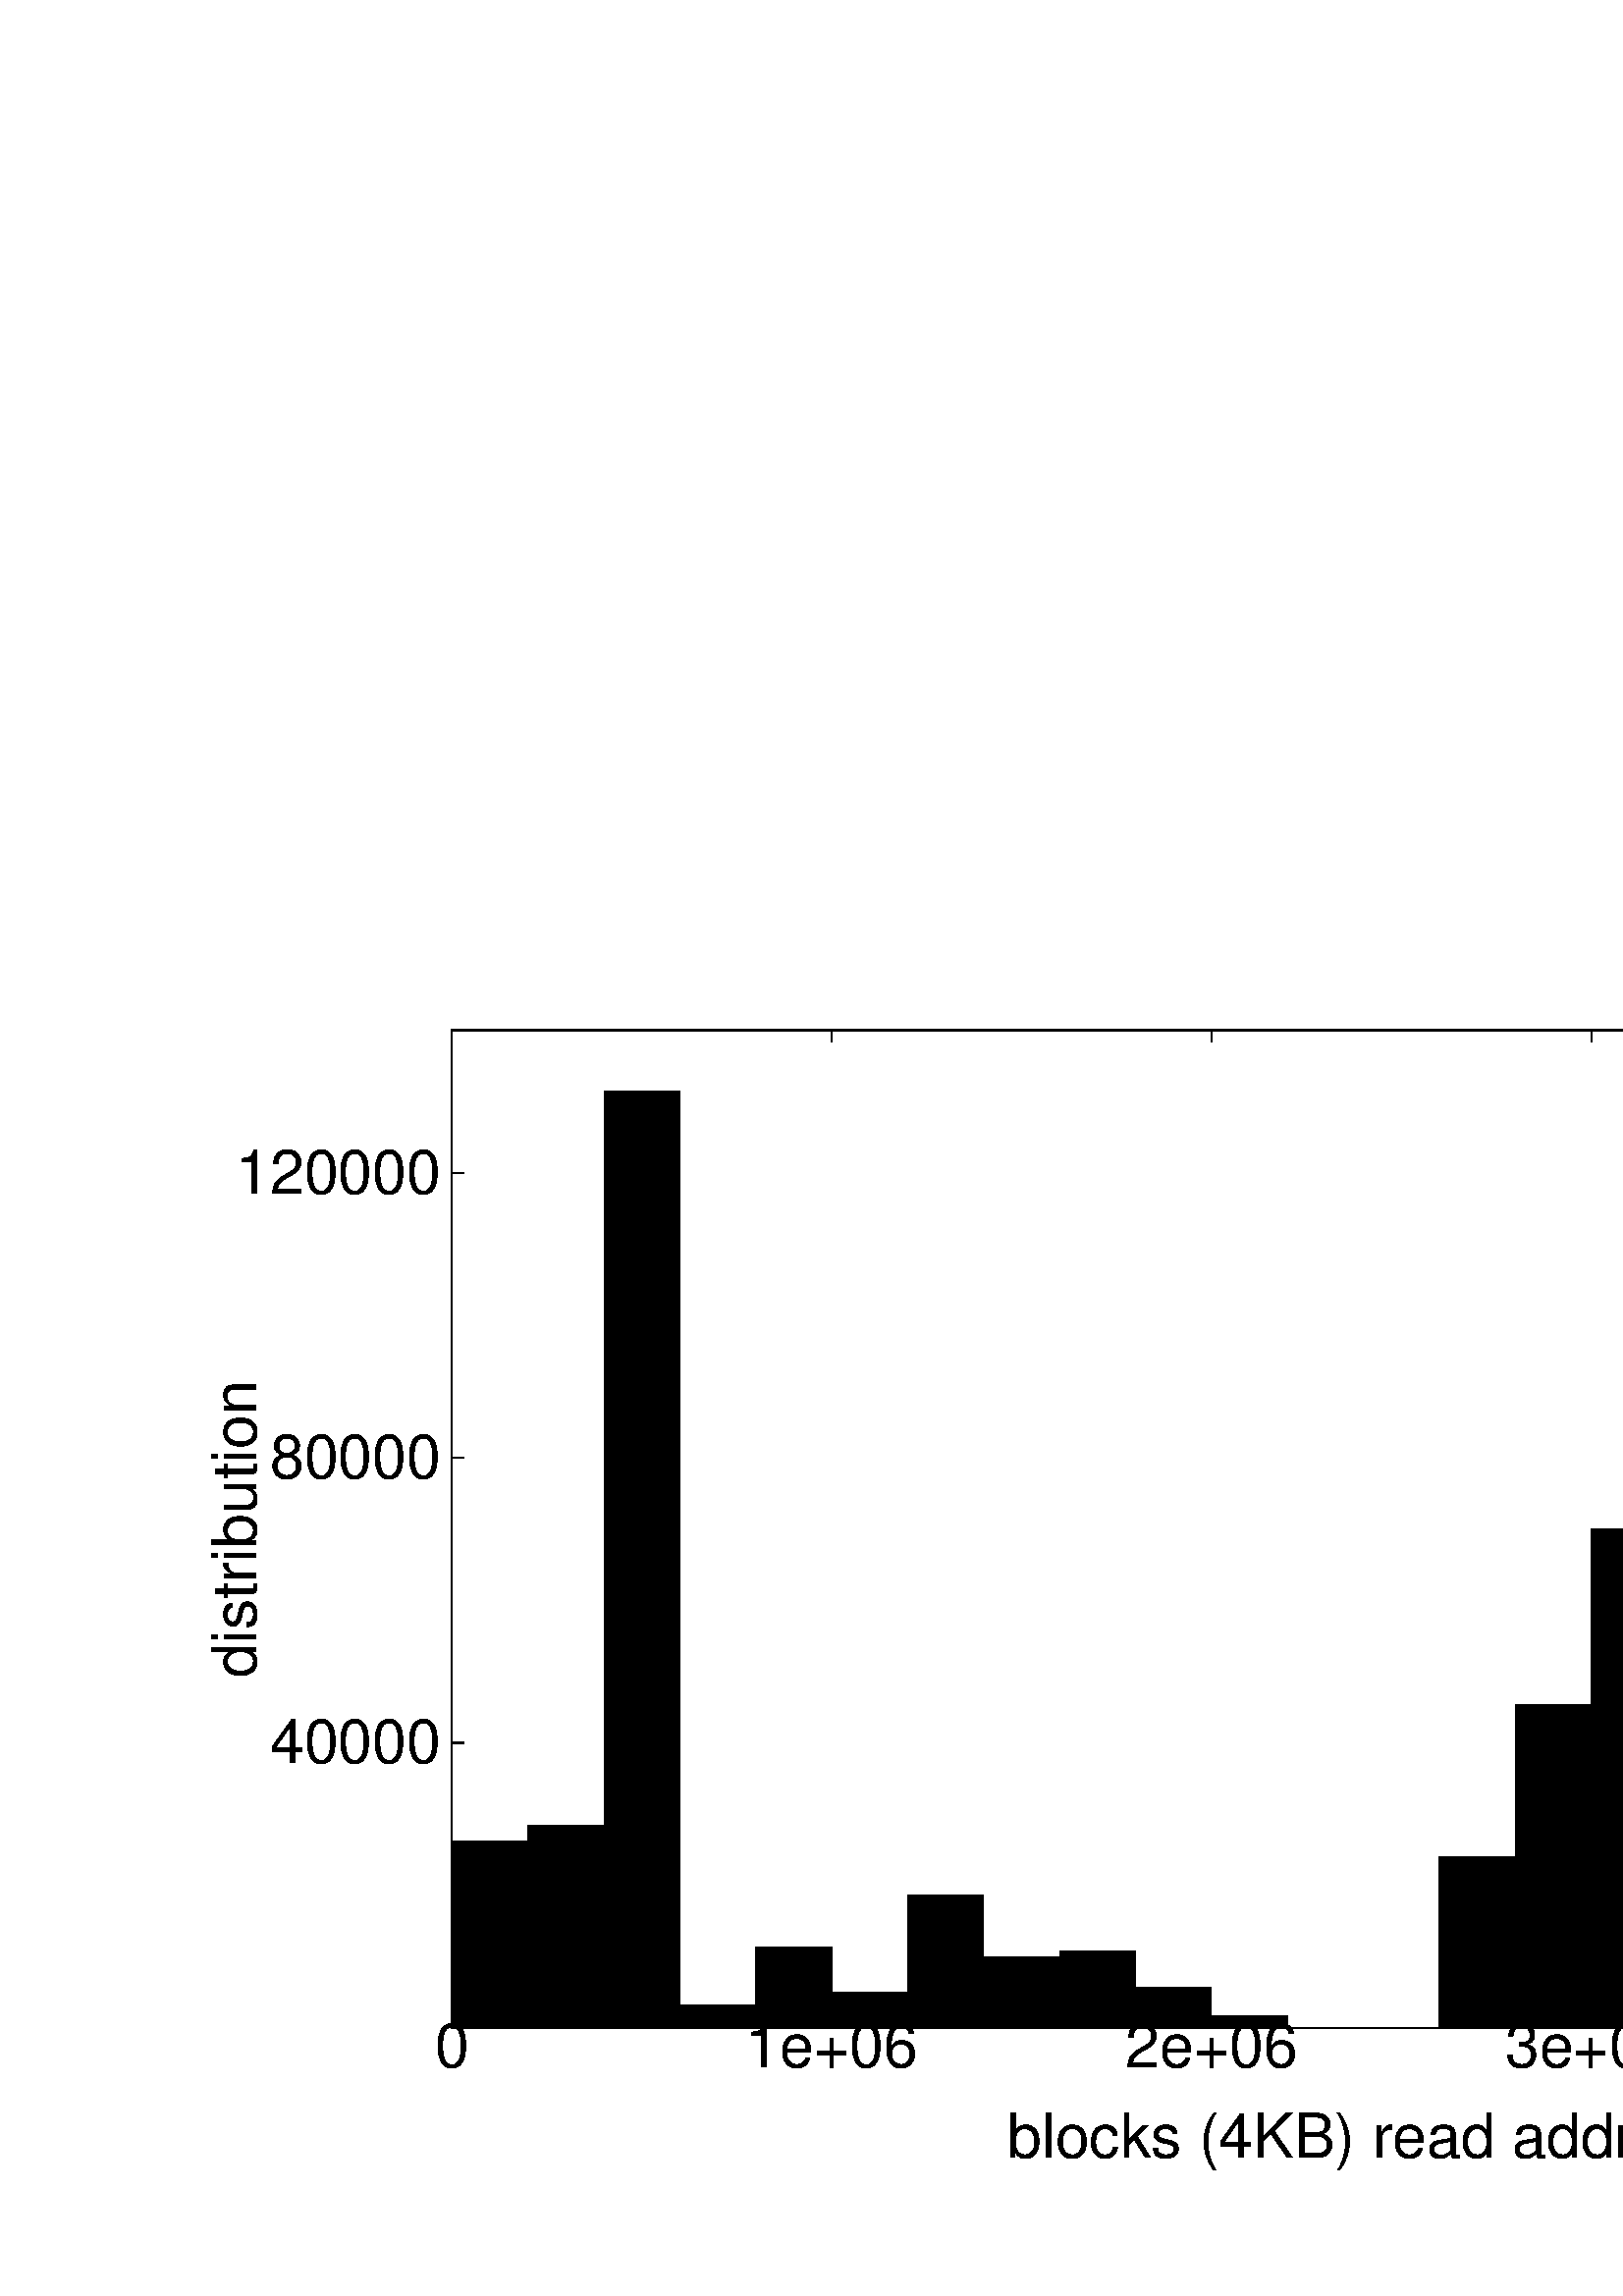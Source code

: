 %!PS-Adobe-2.0 EPSF-2.0
%%DocumentFonts: (atend)
%%BoundingBox: 50 50 947 498
%%EndComments
%%BeginProlog
/gnudict 256 dict def
gnudict begin
%
% The following true/false flags may be edited by hand if desired.
% The unit line width and grayscale image gamma correction may also be changed.
%
/Color false def
/Blacktext false def
/Solid false def
/Dashlength 1 def
/Landscape false def
/Level1 false def
/Rounded false def
/ClipToBoundingBox false def
/TransparentPatterns false def
/gnulinewidth 5.000 def
/userlinewidth gnulinewidth def
/Gamma 1.0 def
%
/vshift -46 def
/dl1 {
  10.0 Dashlength mul mul
  Rounded { currentlinewidth 0.75 mul sub dup 0 le { pop 0.01 } if } if
} def
/dl2 {
  10.0 Dashlength mul mul
  Rounded { currentlinewidth 0.75 mul add } if
} def
/hpt_ 31.5 def
/vpt_ 31.5 def
/hpt hpt_ def
/vpt vpt_ def
Level1 {} {
/SDict 10 dict def
systemdict /pdfmark known not {
  userdict /pdfmark systemdict /cleartomark get put
} if
SDict begin [
  /Title (webvm-block-read-appended-3.eps)
  /Subject (gnuplot plot)
  /Creator (gnuplot 4.4 patchlevel 3)
  /Author (sujesha)
%  /Producer (gnuplot)
%  /Keywords ()
  /CreationDate (Wed Dec 31 15:03:57 2014)
  /DOCINFO pdfmark
end
} ifelse
/doclip {
  ClipToBoundingBox {
    newpath 50 50 moveto 947 50 lineto 947 498 lineto 50 498 lineto closepath
    clip
  } if
} def
%
% Gnuplot Prolog Version 4.4 (August 2010)
%
%/SuppressPDFMark true def
%
/M {moveto} bind def
/L {lineto} bind def
/R {rmoveto} bind def
/V {rlineto} bind def
/N {newpath moveto} bind def
/Z {closepath} bind def
/C {setrgbcolor} bind def
/f {rlineto fill} bind def
/g {setgray} bind def
/Gshow {show} def   % May be redefined later in the file to support UTF-8
/vpt2 vpt 2 mul def
/hpt2 hpt 2 mul def
/Lshow {currentpoint stroke M 0 vshift R 
	Blacktext {gsave 0 setgray show grestore} {show} ifelse} def
/Rshow {currentpoint stroke M dup stringwidth pop neg vshift R
	Blacktext {gsave 0 setgray show grestore} {show} ifelse} def
/Cshow {currentpoint stroke M dup stringwidth pop -2 div vshift R 
	Blacktext {gsave 0 setgray show grestore} {show} ifelse} def
/UP {dup vpt_ mul /vpt exch def hpt_ mul /hpt exch def
  /hpt2 hpt 2 mul def /vpt2 vpt 2 mul def} def
/DL {Color {setrgbcolor Solid {pop []} if 0 setdash}
 {pop pop pop 0 setgray Solid {pop []} if 0 setdash} ifelse} def
/BL {stroke userlinewidth 2 mul setlinewidth
	Rounded {1 setlinejoin 1 setlinecap} if} def
/AL {stroke userlinewidth 2 div setlinewidth
	Rounded {1 setlinejoin 1 setlinecap} if} def
/UL {dup gnulinewidth mul /userlinewidth exch def
	dup 1 lt {pop 1} if 10 mul /udl exch def} def
/PL {stroke userlinewidth setlinewidth
	Rounded {1 setlinejoin 1 setlinecap} if} def
3.8 setmiterlimit
% Default Line colors
/LCw {1 1 1} def
/LCb {0 0 0} def
/LCa {0 0 0} def
/LC0 {1 0 0} def
/LC1 {0 1 0} def
/LC2 {0 0 1} def
/LC3 {1 0 1} def
/LC4 {0 1 1} def
/LC5 {1 1 0} def
/LC6 {0 0 0} def
/LC7 {1 0.3 0} def
/LC8 {0.5 0.5 0.5} def
% Default Line Types
/LTw {PL [] 1 setgray} def
/LTb {BL [] LCb DL} def
/LTa {AL [1 udl mul 2 udl mul] 0 setdash LCa setrgbcolor} def
/LT0 {PL [] LC0 DL} def
/LT1 {PL [4 dl1 2 dl2] LC1 DL} def
/LT2 {PL [2 dl1 3 dl2] LC2 DL} def
/LT3 {PL [1 dl1 1.5 dl2] LC3 DL} def
/LT4 {PL [6 dl1 2 dl2 1 dl1 2 dl2] LC4 DL} def
/LT5 {PL [3 dl1 3 dl2 1 dl1 3 dl2] LC5 DL} def
/LT6 {PL [2 dl1 2 dl2 2 dl1 6 dl2] LC6 DL} def
/LT7 {PL [1 dl1 2 dl2 6 dl1 2 dl2 1 dl1 2 dl2] LC7 DL} def
/LT8 {PL [2 dl1 2 dl2 2 dl1 2 dl2 2 dl1 2 dl2 2 dl1 4 dl2] LC8 DL} def
/Pnt {stroke [] 0 setdash gsave 1 setlinecap M 0 0 V stroke grestore} def
/Dia {stroke [] 0 setdash 2 copy vpt add M
  hpt neg vpt neg V hpt vpt neg V
  hpt vpt V hpt neg vpt V closepath stroke
  Pnt} def
/Pls {stroke [] 0 setdash vpt sub M 0 vpt2 V
  currentpoint stroke M
  hpt neg vpt neg R hpt2 0 V stroke
 } def
/Box {stroke [] 0 setdash 2 copy exch hpt sub exch vpt add M
  0 vpt2 neg V hpt2 0 V 0 vpt2 V
  hpt2 neg 0 V closepath stroke
  Pnt} def
/Crs {stroke [] 0 setdash exch hpt sub exch vpt add M
  hpt2 vpt2 neg V currentpoint stroke M
  hpt2 neg 0 R hpt2 vpt2 V stroke} def
/TriU {stroke [] 0 setdash 2 copy vpt 1.12 mul add M
  hpt neg vpt -1.62 mul V
  hpt 2 mul 0 V
  hpt neg vpt 1.62 mul V closepath stroke
  Pnt} def
/Star {2 copy Pls Crs} def
/BoxF {stroke [] 0 setdash exch hpt sub exch vpt add M
  0 vpt2 neg V hpt2 0 V 0 vpt2 V
  hpt2 neg 0 V closepath fill} def
/TriUF {stroke [] 0 setdash vpt 1.12 mul add M
  hpt neg vpt -1.62 mul V
  hpt 2 mul 0 V
  hpt neg vpt 1.62 mul V closepath fill} def
/TriD {stroke [] 0 setdash 2 copy vpt 1.12 mul sub M
  hpt neg vpt 1.62 mul V
  hpt 2 mul 0 V
  hpt neg vpt -1.62 mul V closepath stroke
  Pnt} def
/TriDF {stroke [] 0 setdash vpt 1.12 mul sub M
  hpt neg vpt 1.62 mul V
  hpt 2 mul 0 V
  hpt neg vpt -1.62 mul V closepath fill} def
/DiaF {stroke [] 0 setdash vpt add M
  hpt neg vpt neg V hpt vpt neg V
  hpt vpt V hpt neg vpt V closepath fill} def
/Pent {stroke [] 0 setdash 2 copy gsave
  translate 0 hpt M 4 {72 rotate 0 hpt L} repeat
  closepath stroke grestore Pnt} def
/PentF {stroke [] 0 setdash gsave
  translate 0 hpt M 4 {72 rotate 0 hpt L} repeat
  closepath fill grestore} def
/Circle {stroke [] 0 setdash 2 copy
  hpt 0 360 arc stroke Pnt} def
/CircleF {stroke [] 0 setdash hpt 0 360 arc fill} def
/C0 {BL [] 0 setdash 2 copy moveto vpt 90 450 arc} bind def
/C1 {BL [] 0 setdash 2 copy moveto
	2 copy vpt 0 90 arc closepath fill
	vpt 0 360 arc closepath} bind def
/C2 {BL [] 0 setdash 2 copy moveto
	2 copy vpt 90 180 arc closepath fill
	vpt 0 360 arc closepath} bind def
/C3 {BL [] 0 setdash 2 copy moveto
	2 copy vpt 0 180 arc closepath fill
	vpt 0 360 arc closepath} bind def
/C4 {BL [] 0 setdash 2 copy moveto
	2 copy vpt 180 270 arc closepath fill
	vpt 0 360 arc closepath} bind def
/C5 {BL [] 0 setdash 2 copy moveto
	2 copy vpt 0 90 arc
	2 copy moveto
	2 copy vpt 180 270 arc closepath fill
	vpt 0 360 arc} bind def
/C6 {BL [] 0 setdash 2 copy moveto
	2 copy vpt 90 270 arc closepath fill
	vpt 0 360 arc closepath} bind def
/C7 {BL [] 0 setdash 2 copy moveto
	2 copy vpt 0 270 arc closepath fill
	vpt 0 360 arc closepath} bind def
/C8 {BL [] 0 setdash 2 copy moveto
	2 copy vpt 270 360 arc closepath fill
	vpt 0 360 arc closepath} bind def
/C9 {BL [] 0 setdash 2 copy moveto
	2 copy vpt 270 450 arc closepath fill
	vpt 0 360 arc closepath} bind def
/C10 {BL [] 0 setdash 2 copy 2 copy moveto vpt 270 360 arc closepath fill
	2 copy moveto
	2 copy vpt 90 180 arc closepath fill
	vpt 0 360 arc closepath} bind def
/C11 {BL [] 0 setdash 2 copy moveto
	2 copy vpt 0 180 arc closepath fill
	2 copy moveto
	2 copy vpt 270 360 arc closepath fill
	vpt 0 360 arc closepath} bind def
/C12 {BL [] 0 setdash 2 copy moveto
	2 copy vpt 180 360 arc closepath fill
	vpt 0 360 arc closepath} bind def
/C13 {BL [] 0 setdash 2 copy moveto
	2 copy vpt 0 90 arc closepath fill
	2 copy moveto
	2 copy vpt 180 360 arc closepath fill
	vpt 0 360 arc closepath} bind def
/C14 {BL [] 0 setdash 2 copy moveto
	2 copy vpt 90 360 arc closepath fill
	vpt 0 360 arc} bind def
/C15 {BL [] 0 setdash 2 copy vpt 0 360 arc closepath fill
	vpt 0 360 arc closepath} bind def
/Rec {newpath 4 2 roll moveto 1 index 0 rlineto 0 exch rlineto
	neg 0 rlineto closepath} bind def
/Square {dup Rec} bind def
/Bsquare {vpt sub exch vpt sub exch vpt2 Square} bind def
/S0 {BL [] 0 setdash 2 copy moveto 0 vpt rlineto BL Bsquare} bind def
/S1 {BL [] 0 setdash 2 copy vpt Square fill Bsquare} bind def
/S2 {BL [] 0 setdash 2 copy exch vpt sub exch vpt Square fill Bsquare} bind def
/S3 {BL [] 0 setdash 2 copy exch vpt sub exch vpt2 vpt Rec fill Bsquare} bind def
/S4 {BL [] 0 setdash 2 copy exch vpt sub exch vpt sub vpt Square fill Bsquare} bind def
/S5 {BL [] 0 setdash 2 copy 2 copy vpt Square fill
	exch vpt sub exch vpt sub vpt Square fill Bsquare} bind def
/S6 {BL [] 0 setdash 2 copy exch vpt sub exch vpt sub vpt vpt2 Rec fill Bsquare} bind def
/S7 {BL [] 0 setdash 2 copy exch vpt sub exch vpt sub vpt vpt2 Rec fill
	2 copy vpt Square fill Bsquare} bind def
/S8 {BL [] 0 setdash 2 copy vpt sub vpt Square fill Bsquare} bind def
/S9 {BL [] 0 setdash 2 copy vpt sub vpt vpt2 Rec fill Bsquare} bind def
/S10 {BL [] 0 setdash 2 copy vpt sub vpt Square fill 2 copy exch vpt sub exch vpt Square fill
	Bsquare} bind def
/S11 {BL [] 0 setdash 2 copy vpt sub vpt Square fill 2 copy exch vpt sub exch vpt2 vpt Rec fill
	Bsquare} bind def
/S12 {BL [] 0 setdash 2 copy exch vpt sub exch vpt sub vpt2 vpt Rec fill Bsquare} bind def
/S13 {BL [] 0 setdash 2 copy exch vpt sub exch vpt sub vpt2 vpt Rec fill
	2 copy vpt Square fill Bsquare} bind def
/S14 {BL [] 0 setdash 2 copy exch vpt sub exch vpt sub vpt2 vpt Rec fill
	2 copy exch vpt sub exch vpt Square fill Bsquare} bind def
/S15 {BL [] 0 setdash 2 copy Bsquare fill Bsquare} bind def
/D0 {gsave translate 45 rotate 0 0 S0 stroke grestore} bind def
/D1 {gsave translate 45 rotate 0 0 S1 stroke grestore} bind def
/D2 {gsave translate 45 rotate 0 0 S2 stroke grestore} bind def
/D3 {gsave translate 45 rotate 0 0 S3 stroke grestore} bind def
/D4 {gsave translate 45 rotate 0 0 S4 stroke grestore} bind def
/D5 {gsave translate 45 rotate 0 0 S5 stroke grestore} bind def
/D6 {gsave translate 45 rotate 0 0 S6 stroke grestore} bind def
/D7 {gsave translate 45 rotate 0 0 S7 stroke grestore} bind def
/D8 {gsave translate 45 rotate 0 0 S8 stroke grestore} bind def
/D9 {gsave translate 45 rotate 0 0 S9 stroke grestore} bind def
/D10 {gsave translate 45 rotate 0 0 S10 stroke grestore} bind def
/D11 {gsave translate 45 rotate 0 0 S11 stroke grestore} bind def
/D12 {gsave translate 45 rotate 0 0 S12 stroke grestore} bind def
/D13 {gsave translate 45 rotate 0 0 S13 stroke grestore} bind def
/D14 {gsave translate 45 rotate 0 0 S14 stroke grestore} bind def
/D15 {gsave translate 45 rotate 0 0 S15 stroke grestore} bind def
/DiaE {stroke [] 0 setdash vpt add M
  hpt neg vpt neg V hpt vpt neg V
  hpt vpt V hpt neg vpt V closepath stroke} def
/BoxE {stroke [] 0 setdash exch hpt sub exch vpt add M
  0 vpt2 neg V hpt2 0 V 0 vpt2 V
  hpt2 neg 0 V closepath stroke} def
/TriUE {stroke [] 0 setdash vpt 1.12 mul add M
  hpt neg vpt -1.62 mul V
  hpt 2 mul 0 V
  hpt neg vpt 1.62 mul V closepath stroke} def
/TriDE {stroke [] 0 setdash vpt 1.12 mul sub M
  hpt neg vpt 1.62 mul V
  hpt 2 mul 0 V
  hpt neg vpt -1.62 mul V closepath stroke} def
/PentE {stroke [] 0 setdash gsave
  translate 0 hpt M 4 {72 rotate 0 hpt L} repeat
  closepath stroke grestore} def
/CircE {stroke [] 0 setdash 
  hpt 0 360 arc stroke} def
/Opaque {gsave closepath 1 setgray fill grestore 0 setgray closepath} def
/DiaW {stroke [] 0 setdash vpt add M
  hpt neg vpt neg V hpt vpt neg V
  hpt vpt V hpt neg vpt V Opaque stroke} def
/BoxW {stroke [] 0 setdash exch hpt sub exch vpt add M
  0 vpt2 neg V hpt2 0 V 0 vpt2 V
  hpt2 neg 0 V Opaque stroke} def
/TriUW {stroke [] 0 setdash vpt 1.12 mul add M
  hpt neg vpt -1.62 mul V
  hpt 2 mul 0 V
  hpt neg vpt 1.62 mul V Opaque stroke} def
/TriDW {stroke [] 0 setdash vpt 1.12 mul sub M
  hpt neg vpt 1.62 mul V
  hpt 2 mul 0 V
  hpt neg vpt -1.62 mul V Opaque stroke} def
/PentW {stroke [] 0 setdash gsave
  translate 0 hpt M 4 {72 rotate 0 hpt L} repeat
  Opaque stroke grestore} def
/CircW {stroke [] 0 setdash 
  hpt 0 360 arc Opaque stroke} def
/BoxFill {gsave Rec 1 setgray fill grestore} def
/Density {
  /Fillden exch def
  currentrgbcolor
  /ColB exch def /ColG exch def /ColR exch def
  /ColR ColR Fillden mul Fillden sub 1 add def
  /ColG ColG Fillden mul Fillden sub 1 add def
  /ColB ColB Fillden mul Fillden sub 1 add def
  ColR ColG ColB setrgbcolor} def
/BoxColFill {gsave Rec PolyFill} def
/PolyFill {gsave Density fill grestore grestore} def
/h {rlineto rlineto rlineto gsave closepath fill grestore} bind def
%
% PostScript Level 1 Pattern Fill routine for rectangles
% Usage: x y w h s a XX PatternFill
%	x,y = lower left corner of box to be filled
%	w,h = width and height of box
%	  a = angle in degrees between lines and x-axis
%	 XX = 0/1 for no/yes cross-hatch
%
/PatternFill {gsave /PFa [ 9 2 roll ] def
  PFa 0 get PFa 2 get 2 div add PFa 1 get PFa 3 get 2 div add translate
  PFa 2 get -2 div PFa 3 get -2 div PFa 2 get PFa 3 get Rec
  gsave 1 setgray fill grestore clip
  currentlinewidth 0.5 mul setlinewidth
  /PFs PFa 2 get dup mul PFa 3 get dup mul add sqrt def
  0 0 M PFa 5 get rotate PFs -2 div dup translate
  0 1 PFs PFa 4 get div 1 add floor cvi
	{PFa 4 get mul 0 M 0 PFs V} for
  0 PFa 6 get ne {
	0 1 PFs PFa 4 get div 1 add floor cvi
	{PFa 4 get mul 0 2 1 roll M PFs 0 V} for
 } if
  stroke grestore} def
%
/languagelevel where
 {pop languagelevel} {1} ifelse
 2 lt
	{/InterpretLevel1 true def}
	{/InterpretLevel1 Level1 def}
 ifelse
%
% PostScript level 2 pattern fill definitions
%
/Level2PatternFill {
/Tile8x8 {/PaintType 2 /PatternType 1 /TilingType 1 /BBox [0 0 8 8] /XStep 8 /YStep 8}
	bind def
/KeepColor {currentrgbcolor [/Pattern /DeviceRGB] setcolorspace} bind def
<< Tile8x8
 /PaintProc {0.5 setlinewidth pop 0 0 M 8 8 L 0 8 M 8 0 L stroke} 
>> matrix makepattern
/Pat1 exch def
<< Tile8x8
 /PaintProc {0.5 setlinewidth pop 0 0 M 8 8 L 0 8 M 8 0 L stroke
	0 4 M 4 8 L 8 4 L 4 0 L 0 4 L stroke}
>> matrix makepattern
/Pat2 exch def
<< Tile8x8
 /PaintProc {0.5 setlinewidth pop 0 0 M 0 8 L
	8 8 L 8 0 L 0 0 L fill}
>> matrix makepattern
/Pat3 exch def
<< Tile8x8
 /PaintProc {0.5 setlinewidth pop -4 8 M 8 -4 L
	0 12 M 12 0 L stroke}
>> matrix makepattern
/Pat4 exch def
<< Tile8x8
 /PaintProc {0.5 setlinewidth pop -4 0 M 8 12 L
	0 -4 M 12 8 L stroke}
>> matrix makepattern
/Pat5 exch def
<< Tile8x8
 /PaintProc {0.5 setlinewidth pop -2 8 M 4 -4 L
	0 12 M 8 -4 L 4 12 M 10 0 L stroke}
>> matrix makepattern
/Pat6 exch def
<< Tile8x8
 /PaintProc {0.5 setlinewidth pop -2 0 M 4 12 L
	0 -4 M 8 12 L 4 -4 M 10 8 L stroke}
>> matrix makepattern
/Pat7 exch def
<< Tile8x8
 /PaintProc {0.5 setlinewidth pop 8 -2 M -4 4 L
	12 0 M -4 8 L 12 4 M 0 10 L stroke}
>> matrix makepattern
/Pat8 exch def
<< Tile8x8
 /PaintProc {0.5 setlinewidth pop 0 -2 M 12 4 L
	-4 0 M 12 8 L -4 4 M 8 10 L stroke}
>> matrix makepattern
/Pat9 exch def
/Pattern1 {PatternBgnd KeepColor Pat1 setpattern} bind def
/Pattern2 {PatternBgnd KeepColor Pat2 setpattern} bind def
/Pattern3 {PatternBgnd KeepColor Pat3 setpattern} bind def
/Pattern4 {PatternBgnd KeepColor Landscape {Pat5} {Pat4} ifelse setpattern} bind def
/Pattern5 {PatternBgnd KeepColor Landscape {Pat4} {Pat5} ifelse setpattern} bind def
/Pattern6 {PatternBgnd KeepColor Landscape {Pat9} {Pat6} ifelse setpattern} bind def
/Pattern7 {PatternBgnd KeepColor Landscape {Pat8} {Pat7} ifelse setpattern} bind def
} def
%
%
%End of PostScript Level 2 code
%
/PatternBgnd {
  TransparentPatterns {} {gsave 1 setgray fill grestore} ifelse
} def
%
% Substitute for Level 2 pattern fill codes with
% grayscale if Level 2 support is not selected.
%
/Level1PatternFill {
/Pattern1 {0.250 Density} bind def
/Pattern2 {0.500 Density} bind def
/Pattern3 {0.750 Density} bind def
/Pattern4 {0.125 Density} bind def
/Pattern5 {0.375 Density} bind def
/Pattern6 {0.625 Density} bind def
/Pattern7 {0.875 Density} bind def
} def
%
% Now test for support of Level 2 code
%
Level1 {Level1PatternFill} {Level2PatternFill} ifelse
%
/Symbol-Oblique /Symbol findfont [1 0 .167 1 0 0] makefont
dup length dict begin {1 index /FID eq {pop pop} {def} ifelse} forall
currentdict end definefont pop
/MFshow {
   { dup 5 get 3 ge
     { 5 get 3 eq {gsave} {grestore} ifelse }
     {dup dup 0 get findfont exch 1 get scalefont setfont
     [ currentpoint ] exch dup 2 get 0 exch R dup 5 get 2 ne {dup dup 6
     get exch 4 get {Gshow} {stringwidth pop 0 R} ifelse }if dup 5 get 0 eq
     {dup 3 get {2 get neg 0 exch R pop} {pop aload pop M} ifelse} {dup 5
     get 1 eq {dup 2 get exch dup 3 get exch 6 get stringwidth pop -2 div
     dup 0 R} {dup 6 get stringwidth pop -2 div 0 R 6 get
     show 2 index {aload pop M neg 3 -1 roll neg R pop pop} {pop pop pop
     pop aload pop M} ifelse }ifelse }ifelse }
     ifelse }
   forall} def
/Gswidth {dup type /stringtype eq {stringwidth} {pop (n) stringwidth} ifelse} def
/MFwidth {0 exch { dup 5 get 3 ge { 5 get 3 eq { 0 } { pop } ifelse }
 {dup 3 get{dup dup 0 get findfont exch 1 get scalefont setfont
     6 get Gswidth pop add} {pop} ifelse} ifelse} forall} def
/MLshow { currentpoint stroke M
  0 exch R
  Blacktext {gsave 0 setgray MFshow grestore} {MFshow} ifelse } bind def
/MRshow { currentpoint stroke M
  exch dup MFwidth neg 3 -1 roll R
  Blacktext {gsave 0 setgray MFshow grestore} {MFshow} ifelse } bind def
/MCshow { currentpoint stroke M
  exch dup MFwidth -2 div 3 -1 roll R
  Blacktext {gsave 0 setgray MFshow grestore} {MFshow} ifelse } bind def
/XYsave    { [( ) 1 2 true false 3 ()] } bind def
/XYrestore { [( ) 1 2 true false 4 ()] } bind def
end
%%EndProlog
gnudict begin
gsave
doclip
50 50 translate
0.050 0.050 scale
0 setgray
newpath
(Helvetica) findfont 140 scalefont setfont
gsave % colour palette begin
/maxcolors 64 def
/HSV2RGB {  exch dup 0.0 eq {pop exch pop dup dup} % achromatic gray
  { /HSVs exch def /HSVv exch def 6.0 mul dup floor dup 3 1 roll sub
     /HSVf exch def /HSVi exch cvi def /HSVp HSVv 1.0 HSVs sub mul def
	 /HSVq HSVv 1.0 HSVs HSVf mul sub mul def 
	 /HSVt HSVv 1.0 HSVs 1.0 HSVf sub mul sub mul def
	 /HSVi HSVi 6 mod def 0 HSVi eq {HSVv HSVt HSVp}
	 {1 HSVi eq {HSVq HSVv HSVp}{2 HSVi eq {HSVp HSVv HSVt}
	 {3 HSVi eq {HSVp HSVq HSVv}{4 HSVi eq {HSVt HSVp HSVv}
	 {HSVv HSVp HSVq} ifelse} ifelse} ifelse} ifelse} ifelse
  } ifelse} def
/Constrain {
  dup 0 lt {0 exch pop}{dup 1 gt {1 exch pop} if} ifelse} def
/YIQ2RGB {
  3 copy -1.702 mul exch -1.105 mul add add Constrain 4 1 roll
  3 copy -0.647 mul exch -0.272 mul add add Constrain 5 1 roll
  0.621 mul exch -0.956 mul add add Constrain 3 1 roll } def
/CMY2RGB {  1 exch sub exch 1 exch sub 3 2 roll 1 exch sub 3 1 roll exch } def
/XYZ2RGB {  3 copy -0.902 mul exch -0.119 mul add exch 0.059 mul exch add
  Constrain 4 1 roll 3 copy -0.028 mul exch 1.999 mul add exch
  -0.984 mul add Constrain 5 1 roll -0.289 mul exch -0.534 mul add
  exch 1.91 mul exch add Constrain 3 1 roll} def
/SelectSpace {ColorSpace (HSV) eq {HSV2RGB}{ColorSpace (XYZ) eq {
  XYZ2RGB}{ColorSpace (CMY) eq {CMY2RGB}{ColorSpace (YIQ) eq {YIQ2RGB}
  if} ifelse} ifelse} ifelse} def
/InterpolatedColor true def
/grayindex {/gidx 0 def
  {GrayA gidx get grayv ge {exit} if /gidx gidx 1 add def} loop} def
/dgdx {grayv GrayA gidx get sub GrayA gidx 1 sub get
  GrayA gidx get sub div} def 
/redvalue {RedA gidx get RedA gidx 1 sub get
  RedA gidx get sub dgdxval mul add} def
/greenvalue {GreenA gidx get GreenA gidx 1 sub get
  GreenA gidx get sub dgdxval mul add} def
/bluevalue {BlueA gidx get BlueA gidx 1 sub get
  BlueA gidx get sub dgdxval mul add} def
/interpolate {
  grayindex grayv GrayA gidx get sub abs 1e-5 le
    {RedA gidx get GreenA gidx get BlueA gidx get}
    {/dgdxval dgdx def redvalue greenvalue bluevalue} ifelse} def
/GrayA [0 .0159 .0317 .0476 .0635 .0794 .0952 .1111 .127 .1429 .1587 .1746 
  .1905 .2063 .2222 .2381 .254 .2698 .2857 .3016 .3175 .3333 .3492 .3651 
  .381 .3968 .4127 .4286 .4444 .4603 .4762 .4921 .5079 .5238 .5397 .5556 
  .5714 .5873 .6032 .619 .6349 .6508 .6667 .6825 .6984 .7143 .7302 .746 
  .7619 .7778 .7937 .8095 .8254 .8413 .8571 .873 .8889 .9048 .9206 .9365 
  .9524 .9683 .9841 1 ] def
/RedA [.057 .0642 .0715 .0787 .086 .0932 .1004 .1077 .1187 .1559 .1932 
  .2305 .2677 .305 .3423 .3795 .4168 .4541 .4914 .5286 .5659 .6032 .6404 
  .6777 .7054 .7172 .7289 .7406 .7524 .7641 .7759 .7876 .7994 .8111 .8229 
  .8346 .8464 .8581 .8698 .8816 .8627 .8254 .7882 .7509 .7136 .6764 .6391 
  .6018 .5645 .5273 .49 .4527 .4155 .3782 .3409 .3037 .2824 .2634 .2444 
  .2254 .2065 .1875 .1685 .1495 ] def
/GreenA [.057 .0642 .0715 .0787 .086 .0932 .1004 .1077 .1187 .1559 .1932 
  .2305 .2677 .305 .3423 .3795 .4168 .4541 .4914 .5286 .5659 .6032 .6404 
  .6777 .7054 .7172 .7289 .7406 .7524 .7641 .7759 .7876 .7994 .8111 .8229 
  .8346 .8464 .8581 .8698 .8816 .8627 .8254 .7882 .7509 .7136 .6764 .6391 
  .6018 .5645 .5273 .49 .4527 .4155 .3782 .3409 .3037 .2824 .2634 .2444 
  .2254 .2065 .1875 .1685 .1495 ] def
/BlueA [.057 .0642 .0715 .0787 .086 .0932 .1004 .1077 .1187 .1559 .1932 
  .2305 .2677 .305 .3423 .3795 .4168 .4541 .4914 .5286 .5659 .6032 .6404 
  .6777 .7054 .7172 .7289 .7406 .7524 .7641 .7759 .7876 .7994 .8111 .8229 
  .8346 .8464 .8581 .8698 .8816 .8627 .8254 .7882 .7509 .7136 .6764 .6391 
  .6018 .5645 .5273 .49 .4527 .4155 .3782 .3409 .3037 .2824 .2634 .2444 
  .2254 .2065 .1875 .1685 .1495 ] def
/pm3dround {maxcolors 0 gt {dup 1 ge
	{pop 1} {maxcolors mul floor maxcolors 1 sub div} ifelse} if} def
/pm3dGamma 1.0 1.5 Gamma mul div def
/ColorSpace (RGB) def
Color InterpolatedColor or { % COLOUR vs. GRAY map
  InterpolatedColor { %% Interpolation vs. RGB-Formula
    /g {stroke pm3dround /grayv exch def interpolate
        SelectSpace setrgbcolor} bind def
  }{
  /g {stroke pm3dround dup cF7 Constrain exch dup cF5 Constrain exch cF15 Constrain 
       SelectSpace setrgbcolor} bind def
  } ifelse
}{
  /g {stroke pm3dround pm3dGamma exp setgray} bind def
} ifelse
1.000 UL
LTb
2314 3057 M
88 0 V
13837 0 R
-88 0 V
stroke
2230 3057 M
[ [(Helvetica) 450.0 0.0 true true 0 (40000)]
] -150.0 MRshow
1.000 UL
LTb
2314 5148 M
88 0 V
13837 0 R
-88 0 V
stroke
2230 5148 M
[ [(Helvetica) 450.0 0.0 true true 0 (80000)]
] -150.0 MRshow
1.000 UL
LTb
2314 7239 M
88 0 V
13837 0 R
-88 0 V
stroke
2230 7239 M
[ [(Helvetica) 450.0 0.0 true true 0 (120000)]
] -150.0 MRshow
1.000 UL
LTb
2314 966 M
0 88 V
0 7230 R
0 -88 V
stroke
2314 826 M
[ [(Helvetica) 450.0 0.0 true true 0 (0)]
] -150.0 MCshow
1.000 UL
LTb
5099 966 M
0 88 V
0 7230 R
0 -88 V
stroke
5099 826 M
[ [(Helvetica) 450.0 0.0 true true 0 (1e+06)]
] -150.0 MCshow
1.000 UL
LTb
7884 966 M
0 88 V
0 7230 R
0 -88 V
stroke
7884 826 M
[ [(Helvetica) 450.0 0.0 true true 0 (2e+06)]
] -150.0 MCshow
1.000 UL
LTb
10669 966 M
0 88 V
0 7230 R
0 -88 V
stroke
10669 826 M
[ [(Helvetica) 450.0 0.0 true true 0 (3e+06)]
] -150.0 MCshow
1.000 UL
LTb
13454 966 M
0 88 V
0 7230 R
0 -88 V
stroke
13454 826 M
[ [(Helvetica) 450.0 0.0 true true 0 (4e+06)]
] -150.0 MCshow
1.000 UL
LTb
16239 966 M
0 88 V
0 7230 R
0 -88 V
stroke
16239 826 M
[ [(Helvetica) 450.0 0.0 true true 0 (5e+06)]
] -150.0 MCshow
1.000 UL
LTb
1.000 UL
LTb
2314 8284 N
0 -7318 V
13925 0 V
0 7318 V
-13925 0 V
Z stroke
LCb setrgbcolor
732 4625 M
currentpoint gsave translate 90 rotate 0 0 moveto
[ [(Helvetica) 450.0 0.0 true true 0 (distribution)]
] -150.0 MCshow
grestore
LTb
LCb setrgbcolor
9276 166 M
[ [(Helvetica) 450.0 0.0 true true 0 (blocks \(4KB\) read addresses)]
] -150.0 MCshow
LTb
1.000 UP
1.000 UL
LTb
% Begin plot #1
1.000 UL
LT0
gsave 2315 966 N 0 0 V 0 1369 V 557 0 V 0 -1369 V 1 PolyFill
2315 966 M
0 1369 V
557 0 V
0 -1369 V
% End plot #1
% Begin plot #2
stroke
0.500 UL
LT0
2315 966 M
0 1369 V
557 0 V
0 -1369 V
-557 0 V
% End plot #2
% Begin plot #3
stroke
1.000 UL
LT2
gsave 2872 966 N 0 0 V 0 1485 V 557 0 V 0 -1485 V 1 PolyFill
2872 966 M
0 1485 V
557 0 V
0 -1485 V
% End plot #3
% Begin plot #4
stroke
0.500 UL
LT0
2872 966 M
0 1485 V
557 0 V
0 -1485 V
-557 0 V
% End plot #4
% Begin plot #5
stroke
1.000 UL
LT4
gsave 3429 966 N 0 0 V 0 6869 V 557 0 V 0 -6869 V 1 PolyFill
3429 966 M
0 6869 V
557 0 V
0 -6869 V
% End plot #5
% Begin plot #6
stroke
0.500 UL
LT0
3429 966 M
0 6869 V
557 0 V
0 -6869 V
-557 0 V
% End plot #6
% Begin plot #7
stroke
1.000 UL
LT6
gsave 3986 966 N 0 0 V 0 172 V 557 0 V 0 -172 V 1 PolyFill
3986 966 M
0 172 V
557 0 V
0 -172 V
% End plot #7
% Begin plot #8
stroke
0.500 UL
LT0
3986 966 M
0 172 V
557 0 V
0 -172 V
-557 0 V
% End plot #8
% Begin plot #9
stroke
1.000 UL
LT8
gsave 4543 966 N 0 0 V 0 595 V 556 0 V 0 -595 V 1 PolyFill
4543 966 M
0 595 V
556 0 V
0 -595 V
% End plot #9
% Begin plot #10
stroke
0.500 UL
LT0
4543 966 M
0 595 V
556 0 V
0 -595 V
-556 0 V
% End plot #10
% Begin plot #11
stroke
1.000 UL
LT1
gsave 5099 966 N 0 0 V 0 265 V 557 0 V 0 -265 V 1 PolyFill
5099 966 M
0 265 V
557 0 V
0 -265 V
% End plot #11
% Begin plot #12
stroke
0.500 UL
LT0
5099 966 M
0 265 V
557 0 V
0 -265 V
-557 0 V
% End plot #12
% Begin plot #13
stroke
1.000 UL
LT3
gsave 5656 966 N 0 0 V 0 972 V 557 0 V 0 -972 V 1 PolyFill
5656 966 M
0 972 V
557 0 V
0 -972 V
% End plot #13
% Begin plot #14
stroke
0.500 UL
LT0
5656 966 M
0 972 V
557 0 V
0 -972 V
-557 0 V
% End plot #14
% Begin plot #15
stroke
1.000 UL
LT5
gsave 6213 966 N 0 0 V 0 520 V 557 0 V 0 -520 V 1 PolyFill
6213 966 M
0 520 V
557 0 V
0 -520 V
% End plot #15
% Begin plot #16
stroke
0.500 UL
LT0
6213 966 M
0 520 V
557 0 V
0 -520 V
-557 0 V
% End plot #16
% Begin plot #17
stroke
1.000 UL
LT7
gsave 6770 966 N 0 0 V 0 565 V 557 0 V 0 -565 V 1 PolyFill
6770 966 M
0 565 V
557 0 V
0 -565 V
% End plot #17
% Begin plot #18
stroke
0.500 UL
LT0
6770 966 M
0 565 V
557 0 V
0 -565 V
-557 0 V
% End plot #18
% Begin plot #19
stroke
1.000 UL
LT0
gsave 7327 966 N 0 0 V 0 300 V 556 0 V 0 -300 V 1 PolyFill
7327 966 M
0 300 V
556 0 V
0 -300 V
% End plot #19
% Begin plot #20
stroke
0.500 UL
LT0
7327 966 M
0 300 V
556 0 V
0 -300 V
-556 0 V
% End plot #20
% Begin plot #21
stroke
1.000 UL
LT2
gsave 7883 966 N 0 0 V 0 89 V 557 0 V 0 -89 V 1 PolyFill
7883 966 M
0 89 V
557 0 V
0 -89 V
% End plot #21
% Begin plot #22
stroke
0.500 UL
LT0
7883 966 M
0 89 V
557 0 V
0 -89 V
-557 0 V
% End plot #22
% Begin plot #23
stroke
1.000 UL
LT4
gsave 8440 966 N 0 0 V 0 0 V 557 0 V 0 0 V 1 PolyFill
8440 966 M
557 0 V
% End plot #23
% Begin plot #24
stroke
0.500 UL
LT0
8440 966 M
557 0 V
-557 0 V
% End plot #24
% Begin plot #25
stroke
1.000 UL
LT6
gsave 8997 966 N 0 0 V 0 0 V 557 0 V 0 0 V 1 PolyFill
8997 966 M
557 0 V
% End plot #25
% Begin plot #26
stroke
0.500 UL
LT0
8997 966 M
557 0 V
-557 0 V
% End plot #26
% Begin plot #27
stroke
1.000 UL
LT8
gsave 9554 966 N 0 0 V 0 1254 V 557 0 V 0 -1254 V 1 PolyFill
9554 966 M
0 1254 V
557 0 V
0 -1254 V
% End plot #27
% Begin plot #28
stroke
0.500 UL
LT0
9554 966 M
0 1254 V
557 0 V
0 -1254 V
-557 0 V
% End plot #28
% Begin plot #29
stroke
1.000 UL
LT1
gsave 10111 966 N 0 0 V 0 2373 V 556 0 V 0 -2373 V 1 PolyFill
10111 966 M
0 2373 V
556 0 V
0 -2373 V
% End plot #29
% Begin plot #30
stroke
0.500 UL
LT0
10111 966 M
0 2373 V
556 0 V
0 -2373 V
-556 0 V
% End plot #30
% Begin plot #31
stroke
1.000 UL
LT3
gsave 10667 966 N 0 0 V 0 3662 V 557 0 V 0 -3662 V 1 PolyFill
10667 966 M
0 3662 V
557 0 V
0 -3662 V
% End plot #31
% Begin plot #32
stroke
0.500 UL
LT0
10667 966 M
0 3662 V
557 0 V
0 -3662 V
-557 0 V
% End plot #32
% Begin plot #33
stroke
1.000 UL
LT5
gsave 11224 966 N 0 0 V 0 60 V 557 0 V 0 -60 V 1 PolyFill
11224 966 M
0 60 V
557 0 V
0 -60 V
% End plot #33
% Begin plot #34
stroke
0.500 UL
LT0
11224 966 M
0 60 V
557 0 V
0 -60 V
-557 0 V
% End plot #34
% Begin plot #35
stroke
1.000 UL
LT7
gsave 11781 966 N 0 0 V 0 734 V 557 0 V 0 -734 V 1 PolyFill
11781 966 M
0 734 V
557 0 V
0 -734 V
% End plot #35
% Begin plot #36
stroke
0.500 UL
LT0
11781 966 M
0 734 V
557 0 V
0 -734 V
-557 0 V
% End plot #36
% Begin plot #37
stroke
1.000 UL
LT0
gsave 12338 966 N 0 0 V 0 311 V 557 0 V 0 -311 V 1 PolyFill
12338 966 M
0 311 V
557 0 V
0 -311 V
% End plot #37
% Begin plot #38
stroke
0.500 UL
LT0
12338 966 M
0 311 V
557 0 V
0 -311 V
-557 0 V
% End plot #38
% Begin plot #39
stroke
1.000 UL
LT2
gsave 12895 966 N 0 0 V 0 931 V 556 0 V 0 -931 V 1 PolyFill
12895 966 M
0 931 V
556 0 V
0 -931 V
% End plot #39
% Begin plot #40
stroke
0.500 UL
LT0
12895 966 M
0 931 V
556 0 V
0 -931 V
-556 0 V
% End plot #40
% Begin plot #41
stroke
1.000 UL
LT4
gsave 13451 966 N 0 0 V 0 907 V 557 0 V 0 -907 V 1 PolyFill
13451 966 M
0 907 V
557 0 V
0 -907 V
% End plot #41
% Begin plot #42
stroke
0.500 UL
LT0
13451 966 M
0 907 V
557 0 V
0 -907 V
-557 0 V
% End plot #42
% Begin plot #43
stroke
1.000 UL
LT6
gsave 14008 966 N 0 0 V 0 682 V 557 0 V 0 -682 V 1 PolyFill
14008 966 M
0 682 V
557 0 V
0 -682 V
% End plot #43
% Begin plot #44
stroke
0.500 UL
LT0
14008 966 M
0 682 V
557 0 V
0 -682 V
-557 0 V
% End plot #44
% Begin plot #45
stroke
1.000 UL
LT8
gsave 14565 966 N 0 0 V 0 352 V 557 0 V 0 -352 V 1 PolyFill
14565 966 M
0 352 V
557 0 V
0 -352 V
% End plot #45
% Begin plot #46
stroke
0.500 UL
LT0
14565 966 M
0 352 V
557 0 V
0 -352 V
-557 0 V
% End plot #46
% Begin plot #47
stroke
1.000 UL
LT1
gsave 15122 966 N 0 0 V 0 1190 V 557 0 V 0 -1190 V 1 PolyFill
15122 966 M
0 1190 V
557 0 V
0 -1190 V
% End plot #47
% Begin plot #48
stroke
0.500 UL
LT0
15122 966 M
0 1190 V
557 0 V
0 -1190 V
-557 0 V
% End plot #48
% Begin plot #49
stroke
1.000 UL
LT3
gsave 15679 966 N 0 0 V 0 3436 V 556 0 V 0 -3436 V 1 PolyFill
15679 966 M
0 3436 V
556 0 V
0 -3436 V
% End plot #49
% Begin plot #50
stroke
0.500 UL
LT0
15679 966 M
0 3436 V
556 0 V
0 -3436 V
-556 0 V
% End plot #50
% Begin plot #51
stroke
1.000 UL
LT5
2314 966 M
13925 0 V
% End plot #51
1.000 UP
stroke
LTb
grestore % colour palette end
stroke
grestore
end
showpage
%%Trailer
%%DocumentFonts: Helvetica
